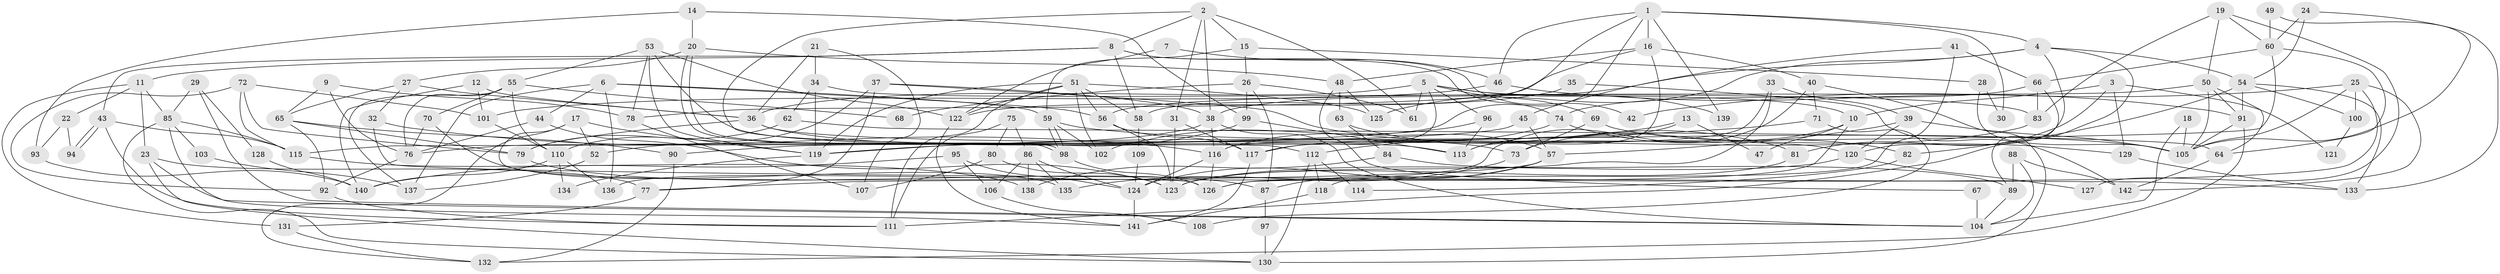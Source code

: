 // coarse degree distribution, {2: 0.16071428571428573, 7: 0.125, 5: 0.25, 3: 0.17857142857142858, 8: 0.03571428571428571, 6: 0.08928571428571429, 4: 0.05357142857142857, 12: 0.017857142857142856, 9: 0.03571428571428571, 10: 0.017857142857142856, 11: 0.017857142857142856, 18: 0.017857142857142856}
// Generated by graph-tools (version 1.1) at 2025/53/03/04/25 21:53:40]
// undirected, 142 vertices, 284 edges
graph export_dot {
graph [start="1"]
  node [color=gray90,style=filled];
  1;
  2;
  3;
  4;
  5;
  6;
  7;
  8;
  9;
  10;
  11;
  12;
  13;
  14;
  15;
  16;
  17;
  18;
  19;
  20;
  21;
  22;
  23;
  24;
  25;
  26;
  27;
  28;
  29;
  30;
  31;
  32;
  33;
  34;
  35;
  36;
  37;
  38;
  39;
  40;
  41;
  42;
  43;
  44;
  45;
  46;
  47;
  48;
  49;
  50;
  51;
  52;
  53;
  54;
  55;
  56;
  57;
  58;
  59;
  60;
  61;
  62;
  63;
  64;
  65;
  66;
  67;
  68;
  69;
  70;
  71;
  72;
  73;
  74;
  75;
  76;
  77;
  78;
  79;
  80;
  81;
  82;
  83;
  84;
  85;
  86;
  87;
  88;
  89;
  90;
  91;
  92;
  93;
  94;
  95;
  96;
  97;
  98;
  99;
  100;
  101;
  102;
  103;
  104;
  105;
  106;
  107;
  108;
  109;
  110;
  111;
  112;
  113;
  114;
  115;
  116;
  117;
  118;
  119;
  120;
  121;
  122;
  123;
  124;
  125;
  126;
  127;
  128;
  129;
  130;
  131;
  132;
  133;
  134;
  135;
  136;
  137;
  138;
  139;
  140;
  141;
  142;
  1 -- 16;
  1 -- 4;
  1 -- 30;
  1 -- 46;
  1 -- 58;
  1 -- 76;
  1 -- 139;
  2 -- 38;
  2 -- 31;
  2 -- 8;
  2 -- 15;
  2 -- 61;
  2 -- 112;
  3 -- 10;
  3 -- 129;
  3 -- 81;
  3 -- 121;
  4 -- 120;
  4 -- 111;
  4 -- 38;
  4 -- 54;
  4 -- 125;
  5 -- 36;
  5 -- 61;
  5 -- 10;
  5 -- 69;
  5 -- 96;
  5 -- 117;
  5 -- 139;
  6 -- 59;
  6 -- 56;
  6 -- 44;
  6 -- 136;
  6 -- 137;
  7 -- 46;
  7 -- 122;
  8 -- 43;
  8 -- 11;
  8 -- 42;
  8 -- 58;
  8 -- 74;
  9 -- 78;
  9 -- 76;
  9 -- 65;
  10 -- 126;
  10 -- 47;
  10 -- 73;
  11 -- 23;
  11 -- 22;
  11 -- 85;
  11 -- 131;
  12 -- 101;
  12 -- 36;
  12 -- 140;
  13 -- 113;
  13 -- 112;
  13 -- 47;
  14 -- 99;
  14 -- 20;
  14 -- 93;
  15 -- 59;
  15 -- 26;
  15 -- 28;
  16 -- 48;
  16 -- 40;
  16 -- 78;
  16 -- 113;
  17 -- 126;
  17 -- 119;
  17 -- 52;
  17 -- 132;
  18 -- 105;
  18 -- 104;
  19 -- 50;
  19 -- 83;
  19 -- 60;
  19 -- 127;
  20 -- 98;
  20 -- 98;
  20 -- 27;
  20 -- 48;
  21 -- 34;
  21 -- 36;
  21 -- 107;
  22 -- 93;
  22 -- 94;
  23 -- 130;
  23 -- 104;
  23 -- 77;
  24 -- 133;
  24 -- 54;
  24 -- 60;
  25 -- 105;
  25 -- 126;
  25 -- 42;
  25 -- 100;
  25 -- 142;
  26 -- 99;
  26 -- 61;
  26 -- 68;
  26 -- 87;
  27 -- 65;
  27 -- 36;
  27 -- 32;
  28 -- 105;
  28 -- 30;
  29 -- 104;
  29 -- 85;
  29 -- 128;
  31 -- 123;
  31 -- 117;
  32 -- 116;
  32 -- 133;
  33 -- 39;
  33 -- 123;
  33 -- 116;
  34 -- 119;
  34 -- 83;
  34 -- 62;
  35 -- 142;
  35 -- 122;
  36 -- 79;
  36 -- 120;
  36 -- 73;
  37 -- 110;
  37 -- 57;
  37 -- 38;
  37 -- 77;
  38 -- 52;
  38 -- 104;
  38 -- 116;
  39 -- 57;
  39 -- 105;
  39 -- 120;
  40 -- 136;
  40 -- 130;
  40 -- 71;
  41 -- 45;
  41 -- 66;
  41 -- 118;
  43 -- 94;
  43 -- 94;
  43 -- 111;
  43 -- 115;
  44 -- 76;
  44 -- 123;
  45 -- 57;
  45 -- 90;
  46 -- 91;
  46 -- 101;
  48 -- 125;
  48 -- 63;
  48 -- 67;
  49 -- 60;
  49 -- 105;
  50 -- 56;
  50 -- 64;
  50 -- 91;
  50 -- 105;
  51 -- 58;
  51 -- 111;
  51 -- 56;
  51 -- 102;
  51 -- 119;
  51 -- 122;
  51 -- 125;
  52 -- 137;
  53 -- 113;
  53 -- 55;
  53 -- 78;
  53 -- 119;
  53 -- 122;
  54 -- 91;
  54 -- 82;
  54 -- 100;
  54 -- 133;
  55 -- 137;
  55 -- 76;
  55 -- 68;
  55 -- 70;
  55 -- 110;
  56 -- 117;
  56 -- 123;
  57 -- 124;
  57 -- 77;
  57 -- 87;
  58 -- 109;
  59 -- 98;
  59 -- 98;
  59 -- 105;
  59 -- 102;
  60 -- 64;
  60 -- 66;
  60 -- 115;
  62 -- 79;
  62 -- 64;
  63 -- 81;
  63 -- 84;
  64 -- 142;
  65 -- 79;
  65 -- 90;
  65 -- 92;
  66 -- 74;
  66 -- 83;
  66 -- 89;
  67 -- 104;
  69 -- 73;
  69 -- 129;
  70 -- 135;
  70 -- 76;
  71 -- 119;
  71 -- 108;
  72 -- 115;
  72 -- 92;
  72 -- 79;
  72 -- 101;
  73 -- 135;
  74 -- 116;
  74 -- 82;
  75 -- 80;
  75 -- 86;
  75 -- 111;
  76 -- 92;
  77 -- 131;
  78 -- 107;
  79 -- 87;
  80 -- 123;
  80 -- 107;
  81 -- 123;
  82 -- 114;
  83 -- 117;
  84 -- 89;
  84 -- 138;
  85 -- 115;
  85 -- 103;
  85 -- 130;
  85 -- 141;
  86 -- 124;
  86 -- 138;
  86 -- 106;
  86 -- 135;
  87 -- 97;
  88 -- 104;
  88 -- 142;
  88 -- 89;
  89 -- 104;
  90 -- 132;
  91 -- 132;
  91 -- 105;
  92 -- 111;
  93 -- 140;
  95 -- 140;
  95 -- 124;
  95 -- 106;
  96 -- 102;
  96 -- 113;
  97 -- 130;
  98 -- 126;
  99 -- 119;
  99 -- 113;
  100 -- 121;
  101 -- 110;
  103 -- 137;
  106 -- 108;
  109 -- 124;
  110 -- 134;
  110 -- 136;
  110 -- 140;
  112 -- 118;
  112 -- 114;
  112 -- 130;
  115 -- 138;
  116 -- 124;
  116 -- 126;
  117 -- 141;
  118 -- 141;
  119 -- 134;
  120 -- 123;
  120 -- 127;
  122 -- 141;
  124 -- 141;
  128 -- 140;
  129 -- 133;
  131 -- 132;
}
